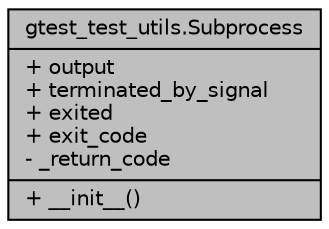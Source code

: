 digraph "gtest_test_utils.Subprocess"
{
 // LATEX_PDF_SIZE
  bgcolor="transparent";
  edge [fontname="Helvetica",fontsize="10",labelfontname="Helvetica",labelfontsize="10"];
  node [fontname="Helvetica",fontsize="10",shape=record];
  Node1 [label="{gtest_test_utils.Subprocess\n|+ output\l+ terminated_by_signal\l+ exited\l+ exit_code\l- _return_code\l|+ __init__()\l}",height=0.2,width=0.4,color="black", fillcolor="grey75", style="filled", fontcolor="black",tooltip=" "];
}
